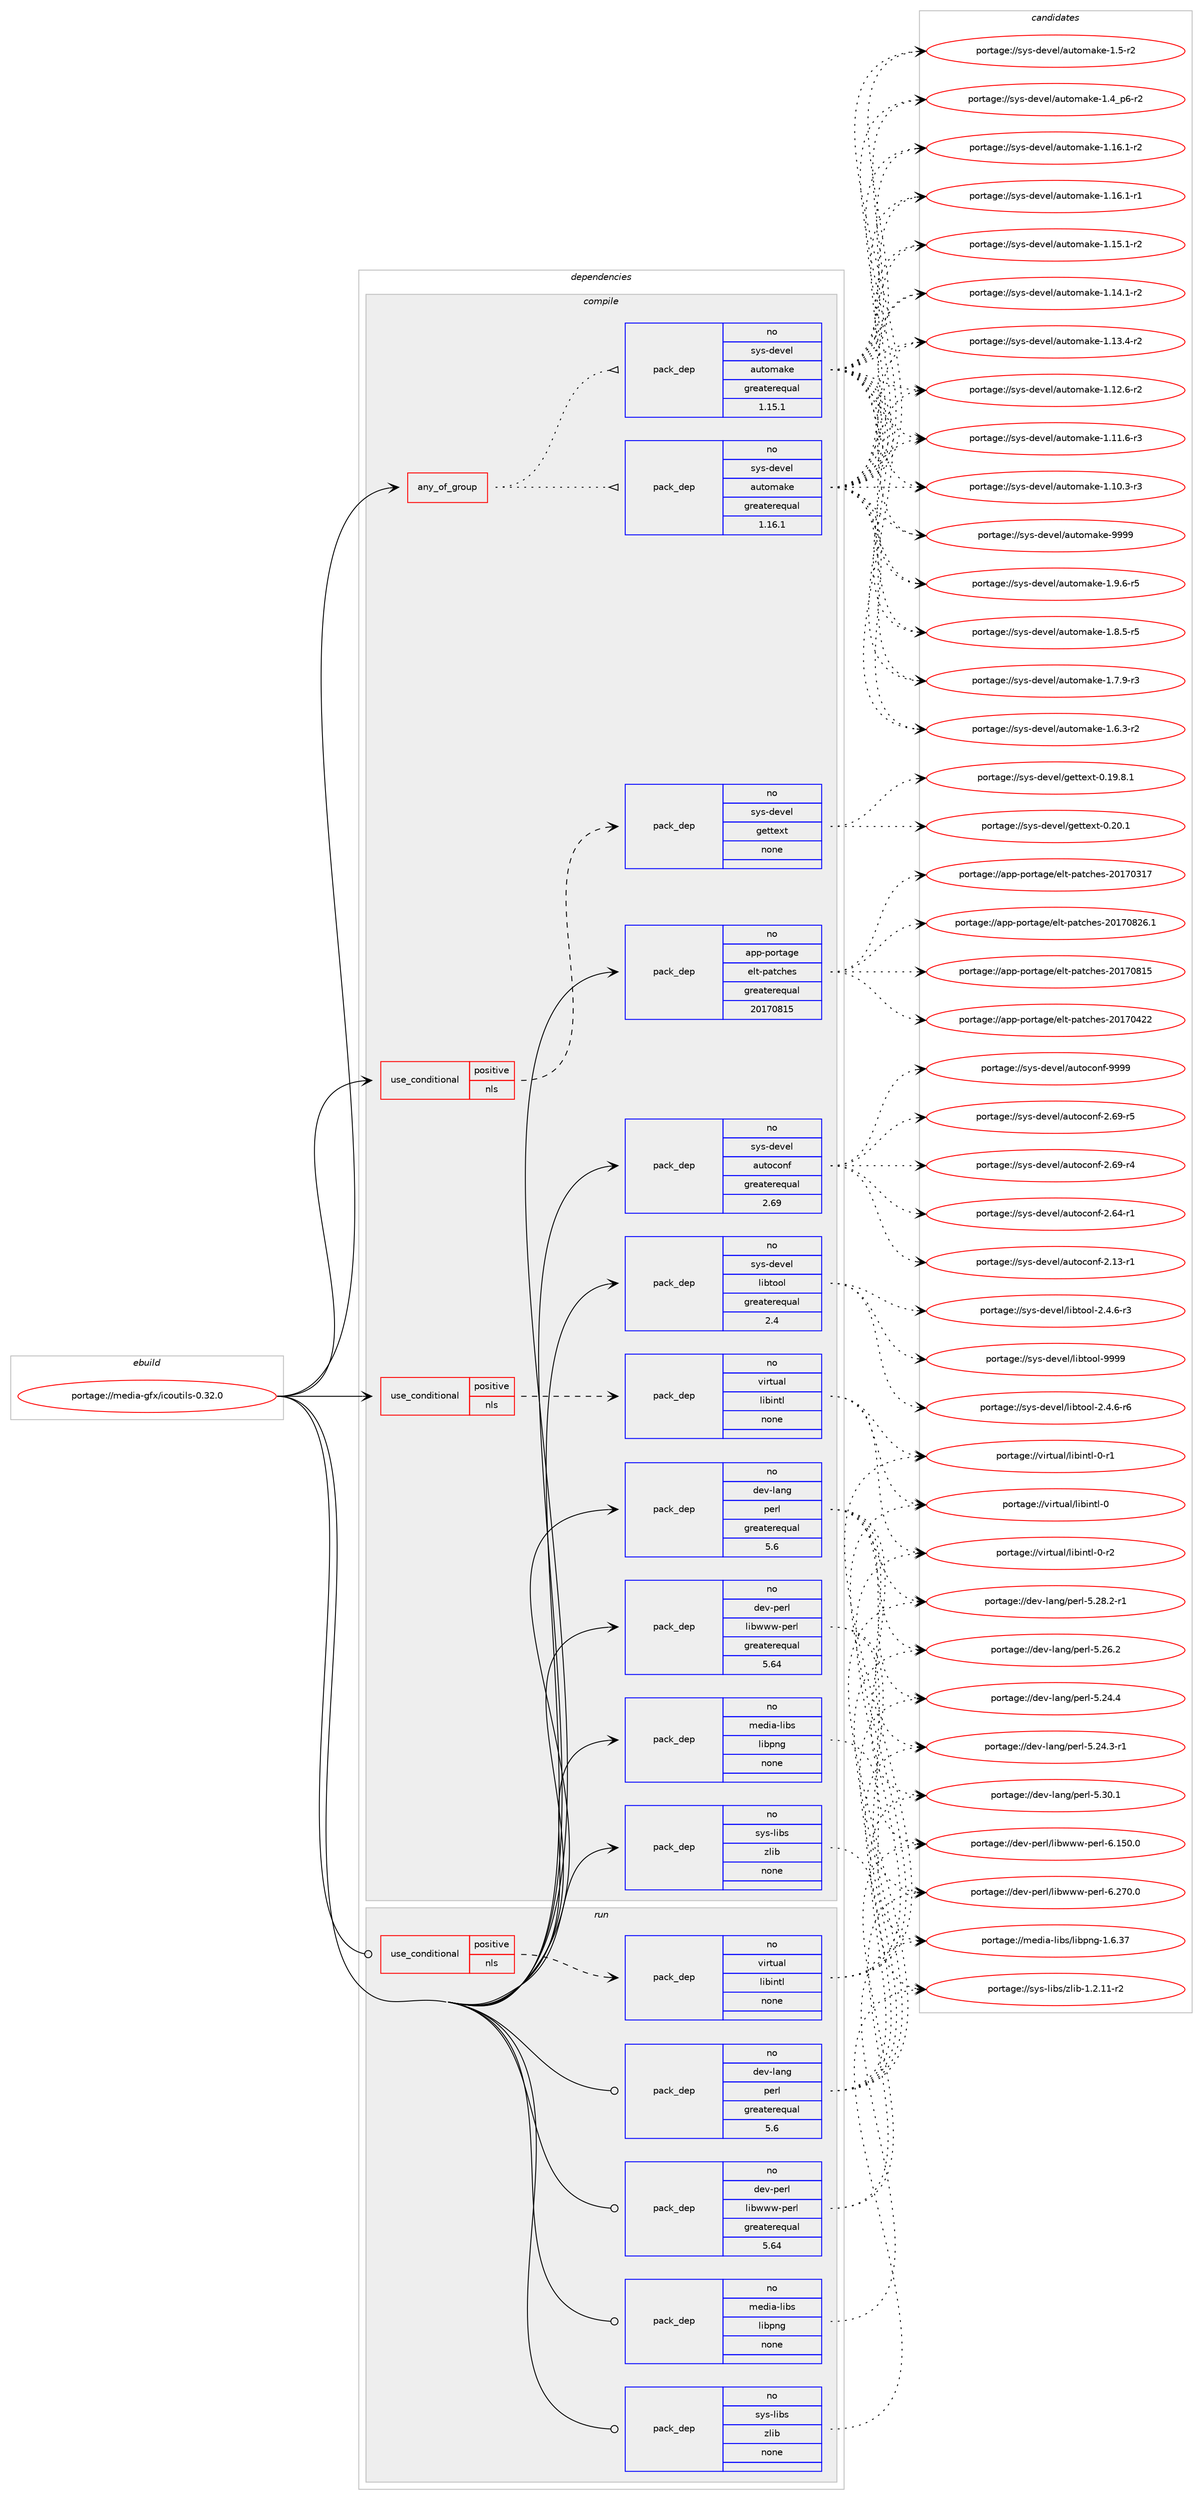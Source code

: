 digraph prolog {

# *************
# Graph options
# *************

newrank=true;
concentrate=true;
compound=true;
graph [rankdir=LR,fontname=Helvetica,fontsize=10,ranksep=1.5];#, ranksep=2.5, nodesep=0.2];
edge  [arrowhead=vee];
node  [fontname=Helvetica,fontsize=10];

# **********
# The ebuild
# **********

subgraph cluster_leftcol {
color=gray;
rank=same;
label=<<i>ebuild</i>>;
id [label="portage://media-gfx/icoutils-0.32.0", color=red, width=4, href="../media-gfx/icoutils-0.32.0.svg"];
}

# ****************
# The dependencies
# ****************

subgraph cluster_midcol {
color=gray;
label=<<i>dependencies</i>>;
subgraph cluster_compile {
fillcolor="#eeeeee";
style=filled;
label=<<i>compile</i>>;
subgraph any3234 {
dependency221710 [label=<<TABLE BORDER="0" CELLBORDER="1" CELLSPACING="0" CELLPADDING="4"><TR><TD CELLPADDING="10">any_of_group</TD></TR></TABLE>>, shape=none, color=red];subgraph pack167532 {
dependency221711 [label=<<TABLE BORDER="0" CELLBORDER="1" CELLSPACING="0" CELLPADDING="4" WIDTH="220"><TR><TD ROWSPAN="6" CELLPADDING="30">pack_dep</TD></TR><TR><TD WIDTH="110">no</TD></TR><TR><TD>sys-devel</TD></TR><TR><TD>automake</TD></TR><TR><TD>greaterequal</TD></TR><TR><TD>1.16.1</TD></TR></TABLE>>, shape=none, color=blue];
}
dependency221710:e -> dependency221711:w [weight=20,style="dotted",arrowhead="oinv"];
subgraph pack167533 {
dependency221712 [label=<<TABLE BORDER="0" CELLBORDER="1" CELLSPACING="0" CELLPADDING="4" WIDTH="220"><TR><TD ROWSPAN="6" CELLPADDING="30">pack_dep</TD></TR><TR><TD WIDTH="110">no</TD></TR><TR><TD>sys-devel</TD></TR><TR><TD>automake</TD></TR><TR><TD>greaterequal</TD></TR><TR><TD>1.15.1</TD></TR></TABLE>>, shape=none, color=blue];
}
dependency221710:e -> dependency221712:w [weight=20,style="dotted",arrowhead="oinv"];
}
id:e -> dependency221710:w [weight=20,style="solid",arrowhead="vee"];
subgraph cond50776 {
dependency221713 [label=<<TABLE BORDER="0" CELLBORDER="1" CELLSPACING="0" CELLPADDING="4"><TR><TD ROWSPAN="3" CELLPADDING="10">use_conditional</TD></TR><TR><TD>positive</TD></TR><TR><TD>nls</TD></TR></TABLE>>, shape=none, color=red];
subgraph pack167534 {
dependency221714 [label=<<TABLE BORDER="0" CELLBORDER="1" CELLSPACING="0" CELLPADDING="4" WIDTH="220"><TR><TD ROWSPAN="6" CELLPADDING="30">pack_dep</TD></TR><TR><TD WIDTH="110">no</TD></TR><TR><TD>sys-devel</TD></TR><TR><TD>gettext</TD></TR><TR><TD>none</TD></TR><TR><TD></TD></TR></TABLE>>, shape=none, color=blue];
}
dependency221713:e -> dependency221714:w [weight=20,style="dashed",arrowhead="vee"];
}
id:e -> dependency221713:w [weight=20,style="solid",arrowhead="vee"];
subgraph cond50777 {
dependency221715 [label=<<TABLE BORDER="0" CELLBORDER="1" CELLSPACING="0" CELLPADDING="4"><TR><TD ROWSPAN="3" CELLPADDING="10">use_conditional</TD></TR><TR><TD>positive</TD></TR><TR><TD>nls</TD></TR></TABLE>>, shape=none, color=red];
subgraph pack167535 {
dependency221716 [label=<<TABLE BORDER="0" CELLBORDER="1" CELLSPACING="0" CELLPADDING="4" WIDTH="220"><TR><TD ROWSPAN="6" CELLPADDING="30">pack_dep</TD></TR><TR><TD WIDTH="110">no</TD></TR><TR><TD>virtual</TD></TR><TR><TD>libintl</TD></TR><TR><TD>none</TD></TR><TR><TD></TD></TR></TABLE>>, shape=none, color=blue];
}
dependency221715:e -> dependency221716:w [weight=20,style="dashed",arrowhead="vee"];
}
id:e -> dependency221715:w [weight=20,style="solid",arrowhead="vee"];
subgraph pack167536 {
dependency221717 [label=<<TABLE BORDER="0" CELLBORDER="1" CELLSPACING="0" CELLPADDING="4" WIDTH="220"><TR><TD ROWSPAN="6" CELLPADDING="30">pack_dep</TD></TR><TR><TD WIDTH="110">no</TD></TR><TR><TD>app-portage</TD></TR><TR><TD>elt-patches</TD></TR><TR><TD>greaterequal</TD></TR><TR><TD>20170815</TD></TR></TABLE>>, shape=none, color=blue];
}
id:e -> dependency221717:w [weight=20,style="solid",arrowhead="vee"];
subgraph pack167537 {
dependency221718 [label=<<TABLE BORDER="0" CELLBORDER="1" CELLSPACING="0" CELLPADDING="4" WIDTH="220"><TR><TD ROWSPAN="6" CELLPADDING="30">pack_dep</TD></TR><TR><TD WIDTH="110">no</TD></TR><TR><TD>dev-lang</TD></TR><TR><TD>perl</TD></TR><TR><TD>greaterequal</TD></TR><TR><TD>5.6</TD></TR></TABLE>>, shape=none, color=blue];
}
id:e -> dependency221718:w [weight=20,style="solid",arrowhead="vee"];
subgraph pack167538 {
dependency221719 [label=<<TABLE BORDER="0" CELLBORDER="1" CELLSPACING="0" CELLPADDING="4" WIDTH="220"><TR><TD ROWSPAN="6" CELLPADDING="30">pack_dep</TD></TR><TR><TD WIDTH="110">no</TD></TR><TR><TD>dev-perl</TD></TR><TR><TD>libwww-perl</TD></TR><TR><TD>greaterequal</TD></TR><TR><TD>5.64</TD></TR></TABLE>>, shape=none, color=blue];
}
id:e -> dependency221719:w [weight=20,style="solid",arrowhead="vee"];
subgraph pack167539 {
dependency221720 [label=<<TABLE BORDER="0" CELLBORDER="1" CELLSPACING="0" CELLPADDING="4" WIDTH="220"><TR><TD ROWSPAN="6" CELLPADDING="30">pack_dep</TD></TR><TR><TD WIDTH="110">no</TD></TR><TR><TD>media-libs</TD></TR><TR><TD>libpng</TD></TR><TR><TD>none</TD></TR><TR><TD></TD></TR></TABLE>>, shape=none, color=blue];
}
id:e -> dependency221720:w [weight=20,style="solid",arrowhead="vee"];
subgraph pack167540 {
dependency221721 [label=<<TABLE BORDER="0" CELLBORDER="1" CELLSPACING="0" CELLPADDING="4" WIDTH="220"><TR><TD ROWSPAN="6" CELLPADDING="30">pack_dep</TD></TR><TR><TD WIDTH="110">no</TD></TR><TR><TD>sys-devel</TD></TR><TR><TD>autoconf</TD></TR><TR><TD>greaterequal</TD></TR><TR><TD>2.69</TD></TR></TABLE>>, shape=none, color=blue];
}
id:e -> dependency221721:w [weight=20,style="solid",arrowhead="vee"];
subgraph pack167541 {
dependency221722 [label=<<TABLE BORDER="0" CELLBORDER="1" CELLSPACING="0" CELLPADDING="4" WIDTH="220"><TR><TD ROWSPAN="6" CELLPADDING="30">pack_dep</TD></TR><TR><TD WIDTH="110">no</TD></TR><TR><TD>sys-devel</TD></TR><TR><TD>libtool</TD></TR><TR><TD>greaterequal</TD></TR><TR><TD>2.4</TD></TR></TABLE>>, shape=none, color=blue];
}
id:e -> dependency221722:w [weight=20,style="solid",arrowhead="vee"];
subgraph pack167542 {
dependency221723 [label=<<TABLE BORDER="0" CELLBORDER="1" CELLSPACING="0" CELLPADDING="4" WIDTH="220"><TR><TD ROWSPAN="6" CELLPADDING="30">pack_dep</TD></TR><TR><TD WIDTH="110">no</TD></TR><TR><TD>sys-libs</TD></TR><TR><TD>zlib</TD></TR><TR><TD>none</TD></TR><TR><TD></TD></TR></TABLE>>, shape=none, color=blue];
}
id:e -> dependency221723:w [weight=20,style="solid",arrowhead="vee"];
}
subgraph cluster_compileandrun {
fillcolor="#eeeeee";
style=filled;
label=<<i>compile and run</i>>;
}
subgraph cluster_run {
fillcolor="#eeeeee";
style=filled;
label=<<i>run</i>>;
subgraph cond50778 {
dependency221724 [label=<<TABLE BORDER="0" CELLBORDER="1" CELLSPACING="0" CELLPADDING="4"><TR><TD ROWSPAN="3" CELLPADDING="10">use_conditional</TD></TR><TR><TD>positive</TD></TR><TR><TD>nls</TD></TR></TABLE>>, shape=none, color=red];
subgraph pack167543 {
dependency221725 [label=<<TABLE BORDER="0" CELLBORDER="1" CELLSPACING="0" CELLPADDING="4" WIDTH="220"><TR><TD ROWSPAN="6" CELLPADDING="30">pack_dep</TD></TR><TR><TD WIDTH="110">no</TD></TR><TR><TD>virtual</TD></TR><TR><TD>libintl</TD></TR><TR><TD>none</TD></TR><TR><TD></TD></TR></TABLE>>, shape=none, color=blue];
}
dependency221724:e -> dependency221725:w [weight=20,style="dashed",arrowhead="vee"];
}
id:e -> dependency221724:w [weight=20,style="solid",arrowhead="odot"];
subgraph pack167544 {
dependency221726 [label=<<TABLE BORDER="0" CELLBORDER="1" CELLSPACING="0" CELLPADDING="4" WIDTH="220"><TR><TD ROWSPAN="6" CELLPADDING="30">pack_dep</TD></TR><TR><TD WIDTH="110">no</TD></TR><TR><TD>dev-lang</TD></TR><TR><TD>perl</TD></TR><TR><TD>greaterequal</TD></TR><TR><TD>5.6</TD></TR></TABLE>>, shape=none, color=blue];
}
id:e -> dependency221726:w [weight=20,style="solid",arrowhead="odot"];
subgraph pack167545 {
dependency221727 [label=<<TABLE BORDER="0" CELLBORDER="1" CELLSPACING="0" CELLPADDING="4" WIDTH="220"><TR><TD ROWSPAN="6" CELLPADDING="30">pack_dep</TD></TR><TR><TD WIDTH="110">no</TD></TR><TR><TD>dev-perl</TD></TR><TR><TD>libwww-perl</TD></TR><TR><TD>greaterequal</TD></TR><TR><TD>5.64</TD></TR></TABLE>>, shape=none, color=blue];
}
id:e -> dependency221727:w [weight=20,style="solid",arrowhead="odot"];
subgraph pack167546 {
dependency221728 [label=<<TABLE BORDER="0" CELLBORDER="1" CELLSPACING="0" CELLPADDING="4" WIDTH="220"><TR><TD ROWSPAN="6" CELLPADDING="30">pack_dep</TD></TR><TR><TD WIDTH="110">no</TD></TR><TR><TD>media-libs</TD></TR><TR><TD>libpng</TD></TR><TR><TD>none</TD></TR><TR><TD></TD></TR></TABLE>>, shape=none, color=blue];
}
id:e -> dependency221728:w [weight=20,style="solid",arrowhead="odot"];
subgraph pack167547 {
dependency221729 [label=<<TABLE BORDER="0" CELLBORDER="1" CELLSPACING="0" CELLPADDING="4" WIDTH="220"><TR><TD ROWSPAN="6" CELLPADDING="30">pack_dep</TD></TR><TR><TD WIDTH="110">no</TD></TR><TR><TD>sys-libs</TD></TR><TR><TD>zlib</TD></TR><TR><TD>none</TD></TR><TR><TD></TD></TR></TABLE>>, shape=none, color=blue];
}
id:e -> dependency221729:w [weight=20,style="solid",arrowhead="odot"];
}
}

# **************
# The candidates
# **************

subgraph cluster_choices {
rank=same;
color=gray;
label=<<i>candidates</i>>;

subgraph choice167532 {
color=black;
nodesep=1;
choice115121115451001011181011084797117116111109971071014557575757 [label="portage://sys-devel/automake-9999", color=red, width=4,href="../sys-devel/automake-9999.svg"];
choice115121115451001011181011084797117116111109971071014549465746544511453 [label="portage://sys-devel/automake-1.9.6-r5", color=red, width=4,href="../sys-devel/automake-1.9.6-r5.svg"];
choice115121115451001011181011084797117116111109971071014549465646534511453 [label="portage://sys-devel/automake-1.8.5-r5", color=red, width=4,href="../sys-devel/automake-1.8.5-r5.svg"];
choice115121115451001011181011084797117116111109971071014549465546574511451 [label="portage://sys-devel/automake-1.7.9-r3", color=red, width=4,href="../sys-devel/automake-1.7.9-r3.svg"];
choice115121115451001011181011084797117116111109971071014549465446514511450 [label="portage://sys-devel/automake-1.6.3-r2", color=red, width=4,href="../sys-devel/automake-1.6.3-r2.svg"];
choice11512111545100101118101108479711711611110997107101454946534511450 [label="portage://sys-devel/automake-1.5-r2", color=red, width=4,href="../sys-devel/automake-1.5-r2.svg"];
choice115121115451001011181011084797117116111109971071014549465295112544511450 [label="portage://sys-devel/automake-1.4_p6-r2", color=red, width=4,href="../sys-devel/automake-1.4_p6-r2.svg"];
choice11512111545100101118101108479711711611110997107101454946495446494511450 [label="portage://sys-devel/automake-1.16.1-r2", color=red, width=4,href="../sys-devel/automake-1.16.1-r2.svg"];
choice11512111545100101118101108479711711611110997107101454946495446494511449 [label="portage://sys-devel/automake-1.16.1-r1", color=red, width=4,href="../sys-devel/automake-1.16.1-r1.svg"];
choice11512111545100101118101108479711711611110997107101454946495346494511450 [label="portage://sys-devel/automake-1.15.1-r2", color=red, width=4,href="../sys-devel/automake-1.15.1-r2.svg"];
choice11512111545100101118101108479711711611110997107101454946495246494511450 [label="portage://sys-devel/automake-1.14.1-r2", color=red, width=4,href="../sys-devel/automake-1.14.1-r2.svg"];
choice11512111545100101118101108479711711611110997107101454946495146524511450 [label="portage://sys-devel/automake-1.13.4-r2", color=red, width=4,href="../sys-devel/automake-1.13.4-r2.svg"];
choice11512111545100101118101108479711711611110997107101454946495046544511450 [label="portage://sys-devel/automake-1.12.6-r2", color=red, width=4,href="../sys-devel/automake-1.12.6-r2.svg"];
choice11512111545100101118101108479711711611110997107101454946494946544511451 [label="portage://sys-devel/automake-1.11.6-r3", color=red, width=4,href="../sys-devel/automake-1.11.6-r3.svg"];
choice11512111545100101118101108479711711611110997107101454946494846514511451 [label="portage://sys-devel/automake-1.10.3-r3", color=red, width=4,href="../sys-devel/automake-1.10.3-r3.svg"];
dependency221711:e -> choice115121115451001011181011084797117116111109971071014557575757:w [style=dotted,weight="100"];
dependency221711:e -> choice115121115451001011181011084797117116111109971071014549465746544511453:w [style=dotted,weight="100"];
dependency221711:e -> choice115121115451001011181011084797117116111109971071014549465646534511453:w [style=dotted,weight="100"];
dependency221711:e -> choice115121115451001011181011084797117116111109971071014549465546574511451:w [style=dotted,weight="100"];
dependency221711:e -> choice115121115451001011181011084797117116111109971071014549465446514511450:w [style=dotted,weight="100"];
dependency221711:e -> choice11512111545100101118101108479711711611110997107101454946534511450:w [style=dotted,weight="100"];
dependency221711:e -> choice115121115451001011181011084797117116111109971071014549465295112544511450:w [style=dotted,weight="100"];
dependency221711:e -> choice11512111545100101118101108479711711611110997107101454946495446494511450:w [style=dotted,weight="100"];
dependency221711:e -> choice11512111545100101118101108479711711611110997107101454946495446494511449:w [style=dotted,weight="100"];
dependency221711:e -> choice11512111545100101118101108479711711611110997107101454946495346494511450:w [style=dotted,weight="100"];
dependency221711:e -> choice11512111545100101118101108479711711611110997107101454946495246494511450:w [style=dotted,weight="100"];
dependency221711:e -> choice11512111545100101118101108479711711611110997107101454946495146524511450:w [style=dotted,weight="100"];
dependency221711:e -> choice11512111545100101118101108479711711611110997107101454946495046544511450:w [style=dotted,weight="100"];
dependency221711:e -> choice11512111545100101118101108479711711611110997107101454946494946544511451:w [style=dotted,weight="100"];
dependency221711:e -> choice11512111545100101118101108479711711611110997107101454946494846514511451:w [style=dotted,weight="100"];
}
subgraph choice167533 {
color=black;
nodesep=1;
choice115121115451001011181011084797117116111109971071014557575757 [label="portage://sys-devel/automake-9999", color=red, width=4,href="../sys-devel/automake-9999.svg"];
choice115121115451001011181011084797117116111109971071014549465746544511453 [label="portage://sys-devel/automake-1.9.6-r5", color=red, width=4,href="../sys-devel/automake-1.9.6-r5.svg"];
choice115121115451001011181011084797117116111109971071014549465646534511453 [label="portage://sys-devel/automake-1.8.5-r5", color=red, width=4,href="../sys-devel/automake-1.8.5-r5.svg"];
choice115121115451001011181011084797117116111109971071014549465546574511451 [label="portage://sys-devel/automake-1.7.9-r3", color=red, width=4,href="../sys-devel/automake-1.7.9-r3.svg"];
choice115121115451001011181011084797117116111109971071014549465446514511450 [label="portage://sys-devel/automake-1.6.3-r2", color=red, width=4,href="../sys-devel/automake-1.6.3-r2.svg"];
choice11512111545100101118101108479711711611110997107101454946534511450 [label="portage://sys-devel/automake-1.5-r2", color=red, width=4,href="../sys-devel/automake-1.5-r2.svg"];
choice115121115451001011181011084797117116111109971071014549465295112544511450 [label="portage://sys-devel/automake-1.4_p6-r2", color=red, width=4,href="../sys-devel/automake-1.4_p6-r2.svg"];
choice11512111545100101118101108479711711611110997107101454946495446494511450 [label="portage://sys-devel/automake-1.16.1-r2", color=red, width=4,href="../sys-devel/automake-1.16.1-r2.svg"];
choice11512111545100101118101108479711711611110997107101454946495446494511449 [label="portage://sys-devel/automake-1.16.1-r1", color=red, width=4,href="../sys-devel/automake-1.16.1-r1.svg"];
choice11512111545100101118101108479711711611110997107101454946495346494511450 [label="portage://sys-devel/automake-1.15.1-r2", color=red, width=4,href="../sys-devel/automake-1.15.1-r2.svg"];
choice11512111545100101118101108479711711611110997107101454946495246494511450 [label="portage://sys-devel/automake-1.14.1-r2", color=red, width=4,href="../sys-devel/automake-1.14.1-r2.svg"];
choice11512111545100101118101108479711711611110997107101454946495146524511450 [label="portage://sys-devel/automake-1.13.4-r2", color=red, width=4,href="../sys-devel/automake-1.13.4-r2.svg"];
choice11512111545100101118101108479711711611110997107101454946495046544511450 [label="portage://sys-devel/automake-1.12.6-r2", color=red, width=4,href="../sys-devel/automake-1.12.6-r2.svg"];
choice11512111545100101118101108479711711611110997107101454946494946544511451 [label="portage://sys-devel/automake-1.11.6-r3", color=red, width=4,href="../sys-devel/automake-1.11.6-r3.svg"];
choice11512111545100101118101108479711711611110997107101454946494846514511451 [label="portage://sys-devel/automake-1.10.3-r3", color=red, width=4,href="../sys-devel/automake-1.10.3-r3.svg"];
dependency221712:e -> choice115121115451001011181011084797117116111109971071014557575757:w [style=dotted,weight="100"];
dependency221712:e -> choice115121115451001011181011084797117116111109971071014549465746544511453:w [style=dotted,weight="100"];
dependency221712:e -> choice115121115451001011181011084797117116111109971071014549465646534511453:w [style=dotted,weight="100"];
dependency221712:e -> choice115121115451001011181011084797117116111109971071014549465546574511451:w [style=dotted,weight="100"];
dependency221712:e -> choice115121115451001011181011084797117116111109971071014549465446514511450:w [style=dotted,weight="100"];
dependency221712:e -> choice11512111545100101118101108479711711611110997107101454946534511450:w [style=dotted,weight="100"];
dependency221712:e -> choice115121115451001011181011084797117116111109971071014549465295112544511450:w [style=dotted,weight="100"];
dependency221712:e -> choice11512111545100101118101108479711711611110997107101454946495446494511450:w [style=dotted,weight="100"];
dependency221712:e -> choice11512111545100101118101108479711711611110997107101454946495446494511449:w [style=dotted,weight="100"];
dependency221712:e -> choice11512111545100101118101108479711711611110997107101454946495346494511450:w [style=dotted,weight="100"];
dependency221712:e -> choice11512111545100101118101108479711711611110997107101454946495246494511450:w [style=dotted,weight="100"];
dependency221712:e -> choice11512111545100101118101108479711711611110997107101454946495146524511450:w [style=dotted,weight="100"];
dependency221712:e -> choice11512111545100101118101108479711711611110997107101454946495046544511450:w [style=dotted,weight="100"];
dependency221712:e -> choice11512111545100101118101108479711711611110997107101454946494946544511451:w [style=dotted,weight="100"];
dependency221712:e -> choice11512111545100101118101108479711711611110997107101454946494846514511451:w [style=dotted,weight="100"];
}
subgraph choice167534 {
color=black;
nodesep=1;
choice115121115451001011181011084710310111611610112011645484650484649 [label="portage://sys-devel/gettext-0.20.1", color=red, width=4,href="../sys-devel/gettext-0.20.1.svg"];
choice1151211154510010111810110847103101116116101120116454846495746564649 [label="portage://sys-devel/gettext-0.19.8.1", color=red, width=4,href="../sys-devel/gettext-0.19.8.1.svg"];
dependency221714:e -> choice115121115451001011181011084710310111611610112011645484650484649:w [style=dotted,weight="100"];
dependency221714:e -> choice1151211154510010111810110847103101116116101120116454846495746564649:w [style=dotted,weight="100"];
}
subgraph choice167535 {
color=black;
nodesep=1;
choice11810511411611797108471081059810511011610845484511450 [label="portage://virtual/libintl-0-r2", color=red, width=4,href="../virtual/libintl-0-r2.svg"];
choice11810511411611797108471081059810511011610845484511449 [label="portage://virtual/libintl-0-r1", color=red, width=4,href="../virtual/libintl-0-r1.svg"];
choice1181051141161179710847108105981051101161084548 [label="portage://virtual/libintl-0", color=red, width=4,href="../virtual/libintl-0.svg"];
dependency221716:e -> choice11810511411611797108471081059810511011610845484511450:w [style=dotted,weight="100"];
dependency221716:e -> choice11810511411611797108471081059810511011610845484511449:w [style=dotted,weight="100"];
dependency221716:e -> choice1181051141161179710847108105981051101161084548:w [style=dotted,weight="100"];
}
subgraph choice167536 {
color=black;
nodesep=1;
choice971121124511211111411697103101471011081164511297116991041011154550484955485650544649 [label="portage://app-portage/elt-patches-20170826.1", color=red, width=4,href="../app-portage/elt-patches-20170826.1.svg"];
choice97112112451121111141169710310147101108116451129711699104101115455048495548564953 [label="portage://app-portage/elt-patches-20170815", color=red, width=4,href="../app-portage/elt-patches-20170815.svg"];
choice97112112451121111141169710310147101108116451129711699104101115455048495548525050 [label="portage://app-portage/elt-patches-20170422", color=red, width=4,href="../app-portage/elt-patches-20170422.svg"];
choice97112112451121111141169710310147101108116451129711699104101115455048495548514955 [label="portage://app-portage/elt-patches-20170317", color=red, width=4,href="../app-portage/elt-patches-20170317.svg"];
dependency221717:e -> choice971121124511211111411697103101471011081164511297116991041011154550484955485650544649:w [style=dotted,weight="100"];
dependency221717:e -> choice97112112451121111141169710310147101108116451129711699104101115455048495548564953:w [style=dotted,weight="100"];
dependency221717:e -> choice97112112451121111141169710310147101108116451129711699104101115455048495548525050:w [style=dotted,weight="100"];
dependency221717:e -> choice97112112451121111141169710310147101108116451129711699104101115455048495548514955:w [style=dotted,weight="100"];
}
subgraph choice167537 {
color=black;
nodesep=1;
choice10010111845108971101034711210111410845534651484649 [label="portage://dev-lang/perl-5.30.1", color=red, width=4,href="../dev-lang/perl-5.30.1.svg"];
choice100101118451089711010347112101114108455346505646504511449 [label="portage://dev-lang/perl-5.28.2-r1", color=red, width=4,href="../dev-lang/perl-5.28.2-r1.svg"];
choice10010111845108971101034711210111410845534650544650 [label="portage://dev-lang/perl-5.26.2", color=red, width=4,href="../dev-lang/perl-5.26.2.svg"];
choice10010111845108971101034711210111410845534650524652 [label="portage://dev-lang/perl-5.24.4", color=red, width=4,href="../dev-lang/perl-5.24.4.svg"];
choice100101118451089711010347112101114108455346505246514511449 [label="portage://dev-lang/perl-5.24.3-r1", color=red, width=4,href="../dev-lang/perl-5.24.3-r1.svg"];
dependency221718:e -> choice10010111845108971101034711210111410845534651484649:w [style=dotted,weight="100"];
dependency221718:e -> choice100101118451089711010347112101114108455346505646504511449:w [style=dotted,weight="100"];
dependency221718:e -> choice10010111845108971101034711210111410845534650544650:w [style=dotted,weight="100"];
dependency221718:e -> choice10010111845108971101034711210111410845534650524652:w [style=dotted,weight="100"];
dependency221718:e -> choice100101118451089711010347112101114108455346505246514511449:w [style=dotted,weight="100"];
}
subgraph choice167538 {
color=black;
nodesep=1;
choice100101118451121011141084710810598119119119451121011141084554465055484648 [label="portage://dev-perl/libwww-perl-6.270.0", color=red, width=4,href="../dev-perl/libwww-perl-6.270.0.svg"];
choice100101118451121011141084710810598119119119451121011141084554464953484648 [label="portage://dev-perl/libwww-perl-6.150.0", color=red, width=4,href="../dev-perl/libwww-perl-6.150.0.svg"];
dependency221719:e -> choice100101118451121011141084710810598119119119451121011141084554465055484648:w [style=dotted,weight="100"];
dependency221719:e -> choice100101118451121011141084710810598119119119451121011141084554464953484648:w [style=dotted,weight="100"];
}
subgraph choice167539 {
color=black;
nodesep=1;
choice109101100105974510810598115471081059811211010345494654465155 [label="portage://media-libs/libpng-1.6.37", color=red, width=4,href="../media-libs/libpng-1.6.37.svg"];
dependency221720:e -> choice109101100105974510810598115471081059811211010345494654465155:w [style=dotted,weight="100"];
}
subgraph choice167540 {
color=black;
nodesep=1;
choice115121115451001011181011084797117116111991111101024557575757 [label="portage://sys-devel/autoconf-9999", color=red, width=4,href="../sys-devel/autoconf-9999.svg"];
choice1151211154510010111810110847971171161119911111010245504654574511453 [label="portage://sys-devel/autoconf-2.69-r5", color=red, width=4,href="../sys-devel/autoconf-2.69-r5.svg"];
choice1151211154510010111810110847971171161119911111010245504654574511452 [label="portage://sys-devel/autoconf-2.69-r4", color=red, width=4,href="../sys-devel/autoconf-2.69-r4.svg"];
choice1151211154510010111810110847971171161119911111010245504654524511449 [label="portage://sys-devel/autoconf-2.64-r1", color=red, width=4,href="../sys-devel/autoconf-2.64-r1.svg"];
choice1151211154510010111810110847971171161119911111010245504649514511449 [label="portage://sys-devel/autoconf-2.13-r1", color=red, width=4,href="../sys-devel/autoconf-2.13-r1.svg"];
dependency221721:e -> choice115121115451001011181011084797117116111991111101024557575757:w [style=dotted,weight="100"];
dependency221721:e -> choice1151211154510010111810110847971171161119911111010245504654574511453:w [style=dotted,weight="100"];
dependency221721:e -> choice1151211154510010111810110847971171161119911111010245504654574511452:w [style=dotted,weight="100"];
dependency221721:e -> choice1151211154510010111810110847971171161119911111010245504654524511449:w [style=dotted,weight="100"];
dependency221721:e -> choice1151211154510010111810110847971171161119911111010245504649514511449:w [style=dotted,weight="100"];
}
subgraph choice167541 {
color=black;
nodesep=1;
choice1151211154510010111810110847108105981161111111084557575757 [label="portage://sys-devel/libtool-9999", color=red, width=4,href="../sys-devel/libtool-9999.svg"];
choice1151211154510010111810110847108105981161111111084550465246544511454 [label="portage://sys-devel/libtool-2.4.6-r6", color=red, width=4,href="../sys-devel/libtool-2.4.6-r6.svg"];
choice1151211154510010111810110847108105981161111111084550465246544511451 [label="portage://sys-devel/libtool-2.4.6-r3", color=red, width=4,href="../sys-devel/libtool-2.4.6-r3.svg"];
dependency221722:e -> choice1151211154510010111810110847108105981161111111084557575757:w [style=dotted,weight="100"];
dependency221722:e -> choice1151211154510010111810110847108105981161111111084550465246544511454:w [style=dotted,weight="100"];
dependency221722:e -> choice1151211154510010111810110847108105981161111111084550465246544511451:w [style=dotted,weight="100"];
}
subgraph choice167542 {
color=black;
nodesep=1;
choice11512111545108105981154712210810598454946504649494511450 [label="portage://sys-libs/zlib-1.2.11-r2", color=red, width=4,href="../sys-libs/zlib-1.2.11-r2.svg"];
dependency221723:e -> choice11512111545108105981154712210810598454946504649494511450:w [style=dotted,weight="100"];
}
subgraph choice167543 {
color=black;
nodesep=1;
choice11810511411611797108471081059810511011610845484511450 [label="portage://virtual/libintl-0-r2", color=red, width=4,href="../virtual/libintl-0-r2.svg"];
choice11810511411611797108471081059810511011610845484511449 [label="portage://virtual/libintl-0-r1", color=red, width=4,href="../virtual/libintl-0-r1.svg"];
choice1181051141161179710847108105981051101161084548 [label="portage://virtual/libintl-0", color=red, width=4,href="../virtual/libintl-0.svg"];
dependency221725:e -> choice11810511411611797108471081059810511011610845484511450:w [style=dotted,weight="100"];
dependency221725:e -> choice11810511411611797108471081059810511011610845484511449:w [style=dotted,weight="100"];
dependency221725:e -> choice1181051141161179710847108105981051101161084548:w [style=dotted,weight="100"];
}
subgraph choice167544 {
color=black;
nodesep=1;
choice10010111845108971101034711210111410845534651484649 [label="portage://dev-lang/perl-5.30.1", color=red, width=4,href="../dev-lang/perl-5.30.1.svg"];
choice100101118451089711010347112101114108455346505646504511449 [label="portage://dev-lang/perl-5.28.2-r1", color=red, width=4,href="../dev-lang/perl-5.28.2-r1.svg"];
choice10010111845108971101034711210111410845534650544650 [label="portage://dev-lang/perl-5.26.2", color=red, width=4,href="../dev-lang/perl-5.26.2.svg"];
choice10010111845108971101034711210111410845534650524652 [label="portage://dev-lang/perl-5.24.4", color=red, width=4,href="../dev-lang/perl-5.24.4.svg"];
choice100101118451089711010347112101114108455346505246514511449 [label="portage://dev-lang/perl-5.24.3-r1", color=red, width=4,href="../dev-lang/perl-5.24.3-r1.svg"];
dependency221726:e -> choice10010111845108971101034711210111410845534651484649:w [style=dotted,weight="100"];
dependency221726:e -> choice100101118451089711010347112101114108455346505646504511449:w [style=dotted,weight="100"];
dependency221726:e -> choice10010111845108971101034711210111410845534650544650:w [style=dotted,weight="100"];
dependency221726:e -> choice10010111845108971101034711210111410845534650524652:w [style=dotted,weight="100"];
dependency221726:e -> choice100101118451089711010347112101114108455346505246514511449:w [style=dotted,weight="100"];
}
subgraph choice167545 {
color=black;
nodesep=1;
choice100101118451121011141084710810598119119119451121011141084554465055484648 [label="portage://dev-perl/libwww-perl-6.270.0", color=red, width=4,href="../dev-perl/libwww-perl-6.270.0.svg"];
choice100101118451121011141084710810598119119119451121011141084554464953484648 [label="portage://dev-perl/libwww-perl-6.150.0", color=red, width=4,href="../dev-perl/libwww-perl-6.150.0.svg"];
dependency221727:e -> choice100101118451121011141084710810598119119119451121011141084554465055484648:w [style=dotted,weight="100"];
dependency221727:e -> choice100101118451121011141084710810598119119119451121011141084554464953484648:w [style=dotted,weight="100"];
}
subgraph choice167546 {
color=black;
nodesep=1;
choice109101100105974510810598115471081059811211010345494654465155 [label="portage://media-libs/libpng-1.6.37", color=red, width=4,href="../media-libs/libpng-1.6.37.svg"];
dependency221728:e -> choice109101100105974510810598115471081059811211010345494654465155:w [style=dotted,weight="100"];
}
subgraph choice167547 {
color=black;
nodesep=1;
choice11512111545108105981154712210810598454946504649494511450 [label="portage://sys-libs/zlib-1.2.11-r2", color=red, width=4,href="../sys-libs/zlib-1.2.11-r2.svg"];
dependency221729:e -> choice11512111545108105981154712210810598454946504649494511450:w [style=dotted,weight="100"];
}
}

}
